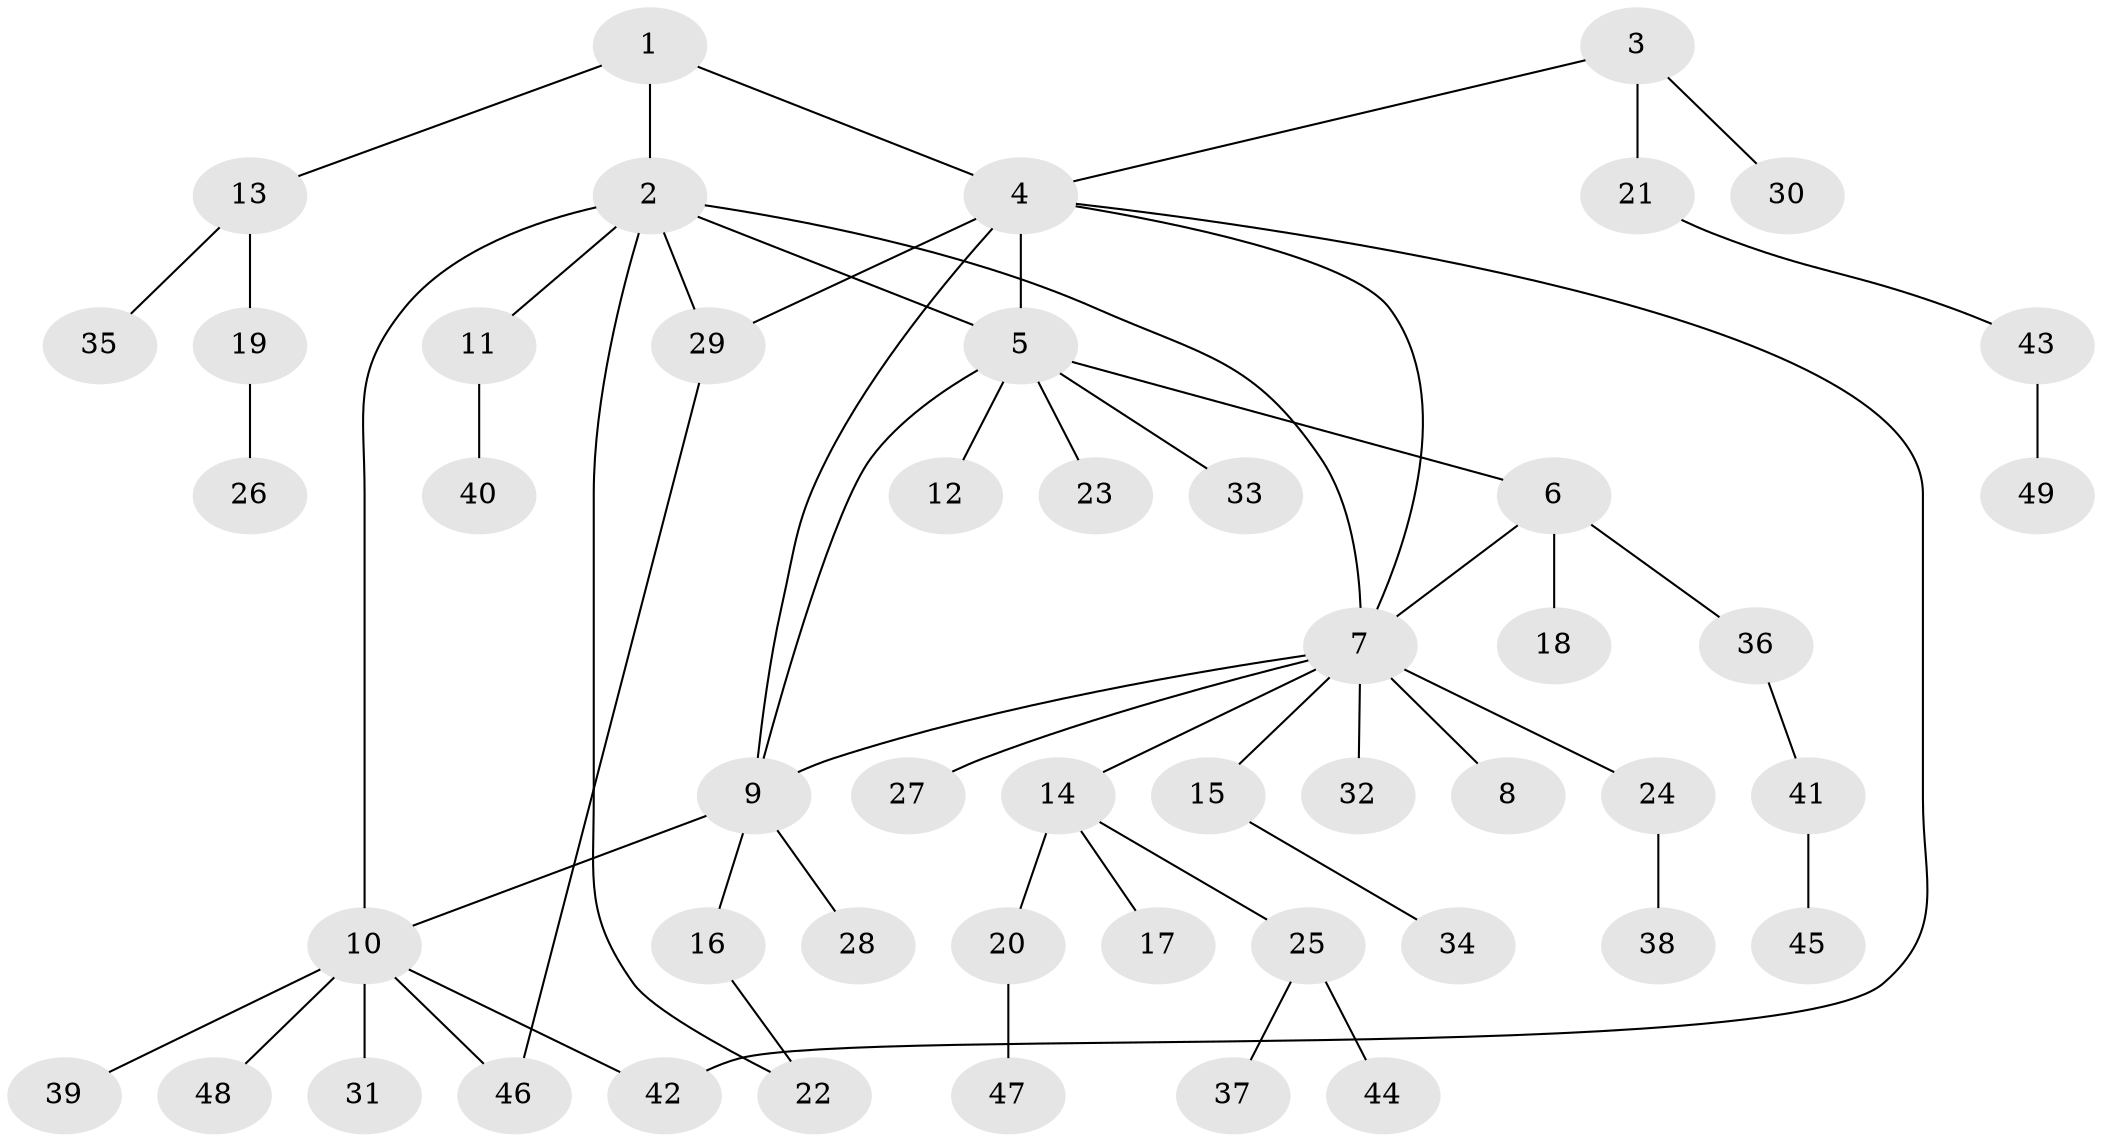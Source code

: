 // coarse degree distribution, {9: 0.08333333333333333, 3: 0.08333333333333333, 6: 0.041666666666666664, 7: 0.041666666666666664, 1: 0.5416666666666666, 4: 0.041666666666666664, 2: 0.16666666666666666}
// Generated by graph-tools (version 1.1) at 2025/19/03/04/25 18:19:36]
// undirected, 49 vertices, 58 edges
graph export_dot {
graph [start="1"]
  node [color=gray90,style=filled];
  1;
  2;
  3;
  4;
  5;
  6;
  7;
  8;
  9;
  10;
  11;
  12;
  13;
  14;
  15;
  16;
  17;
  18;
  19;
  20;
  21;
  22;
  23;
  24;
  25;
  26;
  27;
  28;
  29;
  30;
  31;
  32;
  33;
  34;
  35;
  36;
  37;
  38;
  39;
  40;
  41;
  42;
  43;
  44;
  45;
  46;
  47;
  48;
  49;
  1 -- 2;
  1 -- 4;
  1 -- 13;
  2 -- 5;
  2 -- 7;
  2 -- 10;
  2 -- 11;
  2 -- 22;
  2 -- 29;
  3 -- 4;
  3 -- 21;
  3 -- 30;
  4 -- 5;
  4 -- 7;
  4 -- 9;
  4 -- 29;
  4 -- 42;
  5 -- 6;
  5 -- 9;
  5 -- 12;
  5 -- 23;
  5 -- 33;
  6 -- 7;
  6 -- 18;
  6 -- 36;
  7 -- 8;
  7 -- 9;
  7 -- 14;
  7 -- 15;
  7 -- 24;
  7 -- 27;
  7 -- 32;
  9 -- 10;
  9 -- 16;
  9 -- 28;
  10 -- 31;
  10 -- 39;
  10 -- 42;
  10 -- 46;
  10 -- 48;
  11 -- 40;
  13 -- 19;
  13 -- 35;
  14 -- 17;
  14 -- 20;
  14 -- 25;
  15 -- 34;
  16 -- 22;
  19 -- 26;
  20 -- 47;
  21 -- 43;
  24 -- 38;
  25 -- 37;
  25 -- 44;
  29 -- 46;
  36 -- 41;
  41 -- 45;
  43 -- 49;
}
